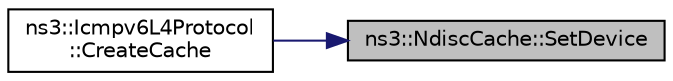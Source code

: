 digraph "ns3::NdiscCache::SetDevice"
{
 // LATEX_PDF_SIZE
  edge [fontname="Helvetica",fontsize="10",labelfontname="Helvetica",labelfontsize="10"];
  node [fontname="Helvetica",fontsize="10",shape=record];
  rankdir="RL";
  Node1 [label="ns3::NdiscCache::SetDevice",height=0.2,width=0.4,color="black", fillcolor="grey75", style="filled", fontcolor="black",tooltip="Set the device and interface."];
  Node1 -> Node2 [dir="back",color="midnightblue",fontsize="10",style="solid",fontname="Helvetica"];
  Node2 [label="ns3::Icmpv6L4Protocol\l::CreateCache",height=0.2,width=0.4,color="black", fillcolor="white", style="filled",URL="$classns3_1_1_icmpv6_l4_protocol.html#a2ef0a9fca4f92a30636372bd6f524847",tooltip="Create a neighbor cache."];
}
